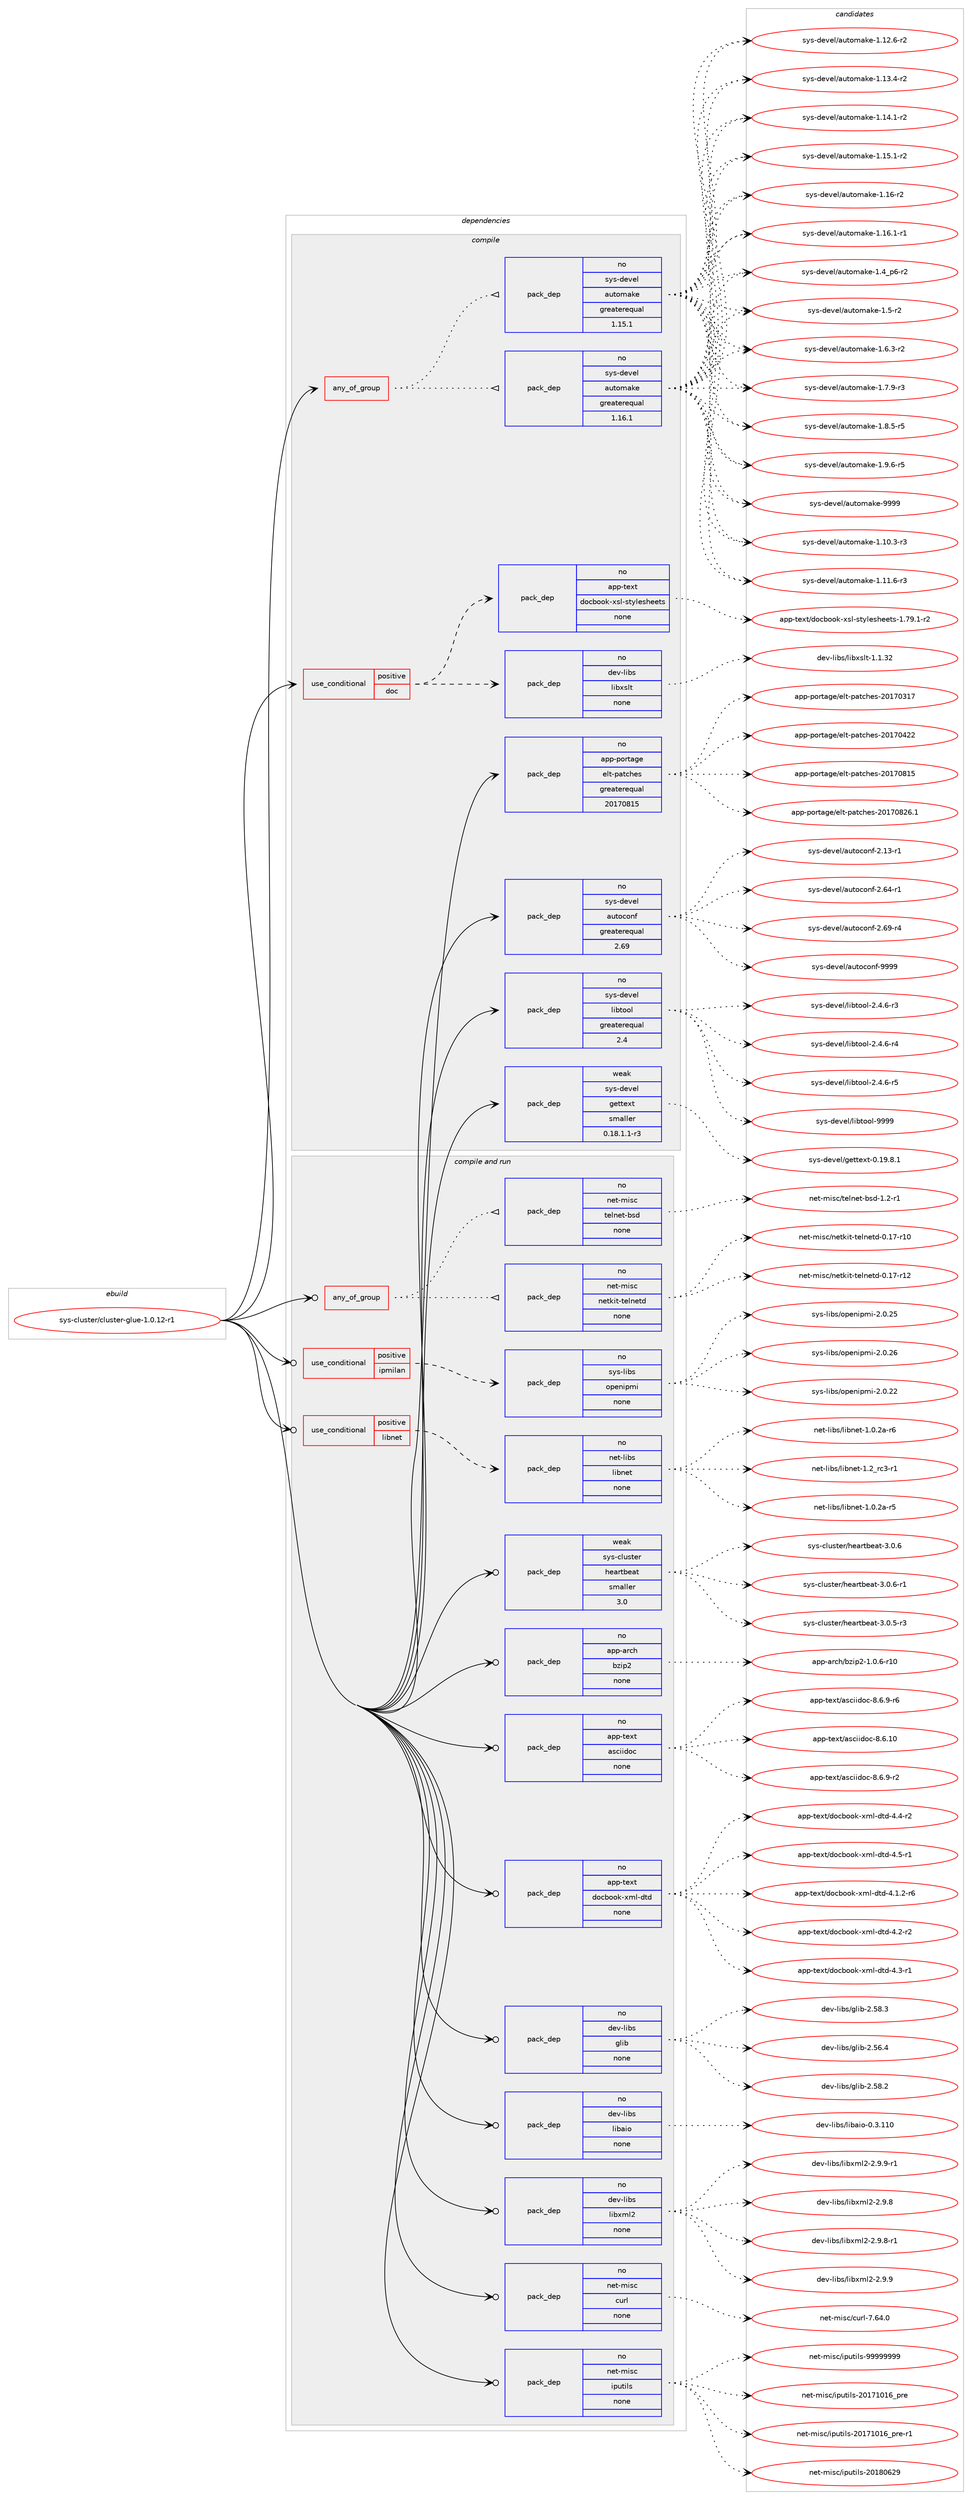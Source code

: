 digraph prolog {

# *************
# Graph options
# *************

newrank=true;
concentrate=true;
compound=true;
graph [rankdir=LR,fontname=Helvetica,fontsize=10,ranksep=1.5];#, ranksep=2.5, nodesep=0.2];
edge  [arrowhead=vee];
node  [fontname=Helvetica,fontsize=10];

# **********
# The ebuild
# **********

subgraph cluster_leftcol {
color=gray;
rank=same;
label=<<i>ebuild</i>>;
id [label="sys-cluster/cluster-glue-1.0.12-r1", color=red, width=4, href="../sys-cluster/cluster-glue-1.0.12-r1.svg"];
}

# ****************
# The dependencies
# ****************

subgraph cluster_midcol {
color=gray;
label=<<i>dependencies</i>>;
subgraph cluster_compile {
fillcolor="#eeeeee";
style=filled;
label=<<i>compile</i>>;
subgraph any27324 {
dependency1721739 [label=<<TABLE BORDER="0" CELLBORDER="1" CELLSPACING="0" CELLPADDING="4"><TR><TD CELLPADDING="10">any_of_group</TD></TR></TABLE>>, shape=none, color=red];subgraph pack1234949 {
dependency1721740 [label=<<TABLE BORDER="0" CELLBORDER="1" CELLSPACING="0" CELLPADDING="4" WIDTH="220"><TR><TD ROWSPAN="6" CELLPADDING="30">pack_dep</TD></TR><TR><TD WIDTH="110">no</TD></TR><TR><TD>sys-devel</TD></TR><TR><TD>automake</TD></TR><TR><TD>greaterequal</TD></TR><TR><TD>1.16.1</TD></TR></TABLE>>, shape=none, color=blue];
}
dependency1721739:e -> dependency1721740:w [weight=20,style="dotted",arrowhead="oinv"];
subgraph pack1234950 {
dependency1721741 [label=<<TABLE BORDER="0" CELLBORDER="1" CELLSPACING="0" CELLPADDING="4" WIDTH="220"><TR><TD ROWSPAN="6" CELLPADDING="30">pack_dep</TD></TR><TR><TD WIDTH="110">no</TD></TR><TR><TD>sys-devel</TD></TR><TR><TD>automake</TD></TR><TR><TD>greaterequal</TD></TR><TR><TD>1.15.1</TD></TR></TABLE>>, shape=none, color=blue];
}
dependency1721739:e -> dependency1721741:w [weight=20,style="dotted",arrowhead="oinv"];
}
id:e -> dependency1721739:w [weight=20,style="solid",arrowhead="vee"];
subgraph cond458578 {
dependency1721742 [label=<<TABLE BORDER="0" CELLBORDER="1" CELLSPACING="0" CELLPADDING="4"><TR><TD ROWSPAN="3" CELLPADDING="10">use_conditional</TD></TR><TR><TD>positive</TD></TR><TR><TD>doc</TD></TR></TABLE>>, shape=none, color=red];
subgraph pack1234951 {
dependency1721743 [label=<<TABLE BORDER="0" CELLBORDER="1" CELLSPACING="0" CELLPADDING="4" WIDTH="220"><TR><TD ROWSPAN="6" CELLPADDING="30">pack_dep</TD></TR><TR><TD WIDTH="110">no</TD></TR><TR><TD>dev-libs</TD></TR><TR><TD>libxslt</TD></TR><TR><TD>none</TD></TR><TR><TD></TD></TR></TABLE>>, shape=none, color=blue];
}
dependency1721742:e -> dependency1721743:w [weight=20,style="dashed",arrowhead="vee"];
subgraph pack1234952 {
dependency1721744 [label=<<TABLE BORDER="0" CELLBORDER="1" CELLSPACING="0" CELLPADDING="4" WIDTH="220"><TR><TD ROWSPAN="6" CELLPADDING="30">pack_dep</TD></TR><TR><TD WIDTH="110">no</TD></TR><TR><TD>app-text</TD></TR><TR><TD>docbook-xsl-stylesheets</TD></TR><TR><TD>none</TD></TR><TR><TD></TD></TR></TABLE>>, shape=none, color=blue];
}
dependency1721742:e -> dependency1721744:w [weight=20,style="dashed",arrowhead="vee"];
}
id:e -> dependency1721742:w [weight=20,style="solid",arrowhead="vee"];
subgraph pack1234953 {
dependency1721745 [label=<<TABLE BORDER="0" CELLBORDER="1" CELLSPACING="0" CELLPADDING="4" WIDTH="220"><TR><TD ROWSPAN="6" CELLPADDING="30">pack_dep</TD></TR><TR><TD WIDTH="110">no</TD></TR><TR><TD>app-portage</TD></TR><TR><TD>elt-patches</TD></TR><TR><TD>greaterequal</TD></TR><TR><TD>20170815</TD></TR></TABLE>>, shape=none, color=blue];
}
id:e -> dependency1721745:w [weight=20,style="solid",arrowhead="vee"];
subgraph pack1234954 {
dependency1721746 [label=<<TABLE BORDER="0" CELLBORDER="1" CELLSPACING="0" CELLPADDING="4" WIDTH="220"><TR><TD ROWSPAN="6" CELLPADDING="30">pack_dep</TD></TR><TR><TD WIDTH="110">no</TD></TR><TR><TD>sys-devel</TD></TR><TR><TD>autoconf</TD></TR><TR><TD>greaterequal</TD></TR><TR><TD>2.69</TD></TR></TABLE>>, shape=none, color=blue];
}
id:e -> dependency1721746:w [weight=20,style="solid",arrowhead="vee"];
subgraph pack1234955 {
dependency1721747 [label=<<TABLE BORDER="0" CELLBORDER="1" CELLSPACING="0" CELLPADDING="4" WIDTH="220"><TR><TD ROWSPAN="6" CELLPADDING="30">pack_dep</TD></TR><TR><TD WIDTH="110">no</TD></TR><TR><TD>sys-devel</TD></TR><TR><TD>libtool</TD></TR><TR><TD>greaterequal</TD></TR><TR><TD>2.4</TD></TR></TABLE>>, shape=none, color=blue];
}
id:e -> dependency1721747:w [weight=20,style="solid",arrowhead="vee"];
subgraph pack1234956 {
dependency1721748 [label=<<TABLE BORDER="0" CELLBORDER="1" CELLSPACING="0" CELLPADDING="4" WIDTH="220"><TR><TD ROWSPAN="6" CELLPADDING="30">pack_dep</TD></TR><TR><TD WIDTH="110">weak</TD></TR><TR><TD>sys-devel</TD></TR><TR><TD>gettext</TD></TR><TR><TD>smaller</TD></TR><TR><TD>0.18.1.1-r3</TD></TR></TABLE>>, shape=none, color=blue];
}
id:e -> dependency1721748:w [weight=20,style="solid",arrowhead="vee"];
}
subgraph cluster_compileandrun {
fillcolor="#eeeeee";
style=filled;
label=<<i>compile and run</i>>;
subgraph any27325 {
dependency1721749 [label=<<TABLE BORDER="0" CELLBORDER="1" CELLSPACING="0" CELLPADDING="4"><TR><TD CELLPADDING="10">any_of_group</TD></TR></TABLE>>, shape=none, color=red];subgraph pack1234957 {
dependency1721750 [label=<<TABLE BORDER="0" CELLBORDER="1" CELLSPACING="0" CELLPADDING="4" WIDTH="220"><TR><TD ROWSPAN="6" CELLPADDING="30">pack_dep</TD></TR><TR><TD WIDTH="110">no</TD></TR><TR><TD>net-misc</TD></TR><TR><TD>netkit-telnetd</TD></TR><TR><TD>none</TD></TR><TR><TD></TD></TR></TABLE>>, shape=none, color=blue];
}
dependency1721749:e -> dependency1721750:w [weight=20,style="dotted",arrowhead="oinv"];
subgraph pack1234958 {
dependency1721751 [label=<<TABLE BORDER="0" CELLBORDER="1" CELLSPACING="0" CELLPADDING="4" WIDTH="220"><TR><TD ROWSPAN="6" CELLPADDING="30">pack_dep</TD></TR><TR><TD WIDTH="110">no</TD></TR><TR><TD>net-misc</TD></TR><TR><TD>telnet-bsd</TD></TR><TR><TD>none</TD></TR><TR><TD></TD></TR></TABLE>>, shape=none, color=blue];
}
dependency1721749:e -> dependency1721751:w [weight=20,style="dotted",arrowhead="oinv"];
}
id:e -> dependency1721749:w [weight=20,style="solid",arrowhead="odotvee"];
subgraph cond458579 {
dependency1721752 [label=<<TABLE BORDER="0" CELLBORDER="1" CELLSPACING="0" CELLPADDING="4"><TR><TD ROWSPAN="3" CELLPADDING="10">use_conditional</TD></TR><TR><TD>positive</TD></TR><TR><TD>ipmilan</TD></TR></TABLE>>, shape=none, color=red];
subgraph pack1234959 {
dependency1721753 [label=<<TABLE BORDER="0" CELLBORDER="1" CELLSPACING="0" CELLPADDING="4" WIDTH="220"><TR><TD ROWSPAN="6" CELLPADDING="30">pack_dep</TD></TR><TR><TD WIDTH="110">no</TD></TR><TR><TD>sys-libs</TD></TR><TR><TD>openipmi</TD></TR><TR><TD>none</TD></TR><TR><TD></TD></TR></TABLE>>, shape=none, color=blue];
}
dependency1721752:e -> dependency1721753:w [weight=20,style="dashed",arrowhead="vee"];
}
id:e -> dependency1721752:w [weight=20,style="solid",arrowhead="odotvee"];
subgraph cond458580 {
dependency1721754 [label=<<TABLE BORDER="0" CELLBORDER="1" CELLSPACING="0" CELLPADDING="4"><TR><TD ROWSPAN="3" CELLPADDING="10">use_conditional</TD></TR><TR><TD>positive</TD></TR><TR><TD>libnet</TD></TR></TABLE>>, shape=none, color=red];
subgraph pack1234960 {
dependency1721755 [label=<<TABLE BORDER="0" CELLBORDER="1" CELLSPACING="0" CELLPADDING="4" WIDTH="220"><TR><TD ROWSPAN="6" CELLPADDING="30">pack_dep</TD></TR><TR><TD WIDTH="110">no</TD></TR><TR><TD>net-libs</TD></TR><TR><TD>libnet</TD></TR><TR><TD>none</TD></TR><TR><TD></TD></TR></TABLE>>, shape=none, color=blue];
}
dependency1721754:e -> dependency1721755:w [weight=20,style="dashed",arrowhead="vee"];
}
id:e -> dependency1721754:w [weight=20,style="solid",arrowhead="odotvee"];
subgraph pack1234961 {
dependency1721756 [label=<<TABLE BORDER="0" CELLBORDER="1" CELLSPACING="0" CELLPADDING="4" WIDTH="220"><TR><TD ROWSPAN="6" CELLPADDING="30">pack_dep</TD></TR><TR><TD WIDTH="110">no</TD></TR><TR><TD>app-arch</TD></TR><TR><TD>bzip2</TD></TR><TR><TD>none</TD></TR><TR><TD></TD></TR></TABLE>>, shape=none, color=blue];
}
id:e -> dependency1721756:w [weight=20,style="solid",arrowhead="odotvee"];
subgraph pack1234962 {
dependency1721757 [label=<<TABLE BORDER="0" CELLBORDER="1" CELLSPACING="0" CELLPADDING="4" WIDTH="220"><TR><TD ROWSPAN="6" CELLPADDING="30">pack_dep</TD></TR><TR><TD WIDTH="110">no</TD></TR><TR><TD>app-text</TD></TR><TR><TD>asciidoc</TD></TR><TR><TD>none</TD></TR><TR><TD></TD></TR></TABLE>>, shape=none, color=blue];
}
id:e -> dependency1721757:w [weight=20,style="solid",arrowhead="odotvee"];
subgraph pack1234963 {
dependency1721758 [label=<<TABLE BORDER="0" CELLBORDER="1" CELLSPACING="0" CELLPADDING="4" WIDTH="220"><TR><TD ROWSPAN="6" CELLPADDING="30">pack_dep</TD></TR><TR><TD WIDTH="110">no</TD></TR><TR><TD>app-text</TD></TR><TR><TD>docbook-xml-dtd</TD></TR><TR><TD>none</TD></TR><TR><TD></TD></TR></TABLE>>, shape=none, color=blue];
}
id:e -> dependency1721758:w [weight=20,style="solid",arrowhead="odotvee"];
subgraph pack1234964 {
dependency1721759 [label=<<TABLE BORDER="0" CELLBORDER="1" CELLSPACING="0" CELLPADDING="4" WIDTH="220"><TR><TD ROWSPAN="6" CELLPADDING="30">pack_dep</TD></TR><TR><TD WIDTH="110">no</TD></TR><TR><TD>dev-libs</TD></TR><TR><TD>glib</TD></TR><TR><TD>none</TD></TR><TR><TD></TD></TR></TABLE>>, shape=none, color=blue];
}
id:e -> dependency1721759:w [weight=20,style="solid",arrowhead="odotvee"];
subgraph pack1234965 {
dependency1721760 [label=<<TABLE BORDER="0" CELLBORDER="1" CELLSPACING="0" CELLPADDING="4" WIDTH="220"><TR><TD ROWSPAN="6" CELLPADDING="30">pack_dep</TD></TR><TR><TD WIDTH="110">no</TD></TR><TR><TD>dev-libs</TD></TR><TR><TD>libaio</TD></TR><TR><TD>none</TD></TR><TR><TD></TD></TR></TABLE>>, shape=none, color=blue];
}
id:e -> dependency1721760:w [weight=20,style="solid",arrowhead="odotvee"];
subgraph pack1234966 {
dependency1721761 [label=<<TABLE BORDER="0" CELLBORDER="1" CELLSPACING="0" CELLPADDING="4" WIDTH="220"><TR><TD ROWSPAN="6" CELLPADDING="30">pack_dep</TD></TR><TR><TD WIDTH="110">no</TD></TR><TR><TD>dev-libs</TD></TR><TR><TD>libxml2</TD></TR><TR><TD>none</TD></TR><TR><TD></TD></TR></TABLE>>, shape=none, color=blue];
}
id:e -> dependency1721761:w [weight=20,style="solid",arrowhead="odotvee"];
subgraph pack1234967 {
dependency1721762 [label=<<TABLE BORDER="0" CELLBORDER="1" CELLSPACING="0" CELLPADDING="4" WIDTH="220"><TR><TD ROWSPAN="6" CELLPADDING="30">pack_dep</TD></TR><TR><TD WIDTH="110">no</TD></TR><TR><TD>net-misc</TD></TR><TR><TD>curl</TD></TR><TR><TD>none</TD></TR><TR><TD></TD></TR></TABLE>>, shape=none, color=blue];
}
id:e -> dependency1721762:w [weight=20,style="solid",arrowhead="odotvee"];
subgraph pack1234968 {
dependency1721763 [label=<<TABLE BORDER="0" CELLBORDER="1" CELLSPACING="0" CELLPADDING="4" WIDTH="220"><TR><TD ROWSPAN="6" CELLPADDING="30">pack_dep</TD></TR><TR><TD WIDTH="110">no</TD></TR><TR><TD>net-misc</TD></TR><TR><TD>iputils</TD></TR><TR><TD>none</TD></TR><TR><TD></TD></TR></TABLE>>, shape=none, color=blue];
}
id:e -> dependency1721763:w [weight=20,style="solid",arrowhead="odotvee"];
subgraph pack1234969 {
dependency1721764 [label=<<TABLE BORDER="0" CELLBORDER="1" CELLSPACING="0" CELLPADDING="4" WIDTH="220"><TR><TD ROWSPAN="6" CELLPADDING="30">pack_dep</TD></TR><TR><TD WIDTH="110">weak</TD></TR><TR><TD>sys-cluster</TD></TR><TR><TD>heartbeat</TD></TR><TR><TD>smaller</TD></TR><TR><TD>3.0</TD></TR></TABLE>>, shape=none, color=blue];
}
id:e -> dependency1721764:w [weight=20,style="solid",arrowhead="odotvee"];
}
subgraph cluster_run {
fillcolor="#eeeeee";
style=filled;
label=<<i>run</i>>;
}
}

# **************
# The candidates
# **************

subgraph cluster_choices {
rank=same;
color=gray;
label=<<i>candidates</i>>;

subgraph choice1234949 {
color=black;
nodesep=1;
choice11512111545100101118101108479711711611110997107101454946494846514511451 [label="sys-devel/automake-1.10.3-r3", color=red, width=4,href="../sys-devel/automake-1.10.3-r3.svg"];
choice11512111545100101118101108479711711611110997107101454946494946544511451 [label="sys-devel/automake-1.11.6-r3", color=red, width=4,href="../sys-devel/automake-1.11.6-r3.svg"];
choice11512111545100101118101108479711711611110997107101454946495046544511450 [label="sys-devel/automake-1.12.6-r2", color=red, width=4,href="../sys-devel/automake-1.12.6-r2.svg"];
choice11512111545100101118101108479711711611110997107101454946495146524511450 [label="sys-devel/automake-1.13.4-r2", color=red, width=4,href="../sys-devel/automake-1.13.4-r2.svg"];
choice11512111545100101118101108479711711611110997107101454946495246494511450 [label="sys-devel/automake-1.14.1-r2", color=red, width=4,href="../sys-devel/automake-1.14.1-r2.svg"];
choice11512111545100101118101108479711711611110997107101454946495346494511450 [label="sys-devel/automake-1.15.1-r2", color=red, width=4,href="../sys-devel/automake-1.15.1-r2.svg"];
choice1151211154510010111810110847971171161111099710710145494649544511450 [label="sys-devel/automake-1.16-r2", color=red, width=4,href="../sys-devel/automake-1.16-r2.svg"];
choice11512111545100101118101108479711711611110997107101454946495446494511449 [label="sys-devel/automake-1.16.1-r1", color=red, width=4,href="../sys-devel/automake-1.16.1-r1.svg"];
choice115121115451001011181011084797117116111109971071014549465295112544511450 [label="sys-devel/automake-1.4_p6-r2", color=red, width=4,href="../sys-devel/automake-1.4_p6-r2.svg"];
choice11512111545100101118101108479711711611110997107101454946534511450 [label="sys-devel/automake-1.5-r2", color=red, width=4,href="../sys-devel/automake-1.5-r2.svg"];
choice115121115451001011181011084797117116111109971071014549465446514511450 [label="sys-devel/automake-1.6.3-r2", color=red, width=4,href="../sys-devel/automake-1.6.3-r2.svg"];
choice115121115451001011181011084797117116111109971071014549465546574511451 [label="sys-devel/automake-1.7.9-r3", color=red, width=4,href="../sys-devel/automake-1.7.9-r3.svg"];
choice115121115451001011181011084797117116111109971071014549465646534511453 [label="sys-devel/automake-1.8.5-r5", color=red, width=4,href="../sys-devel/automake-1.8.5-r5.svg"];
choice115121115451001011181011084797117116111109971071014549465746544511453 [label="sys-devel/automake-1.9.6-r5", color=red, width=4,href="../sys-devel/automake-1.9.6-r5.svg"];
choice115121115451001011181011084797117116111109971071014557575757 [label="sys-devel/automake-9999", color=red, width=4,href="../sys-devel/automake-9999.svg"];
dependency1721740:e -> choice11512111545100101118101108479711711611110997107101454946494846514511451:w [style=dotted,weight="100"];
dependency1721740:e -> choice11512111545100101118101108479711711611110997107101454946494946544511451:w [style=dotted,weight="100"];
dependency1721740:e -> choice11512111545100101118101108479711711611110997107101454946495046544511450:w [style=dotted,weight="100"];
dependency1721740:e -> choice11512111545100101118101108479711711611110997107101454946495146524511450:w [style=dotted,weight="100"];
dependency1721740:e -> choice11512111545100101118101108479711711611110997107101454946495246494511450:w [style=dotted,weight="100"];
dependency1721740:e -> choice11512111545100101118101108479711711611110997107101454946495346494511450:w [style=dotted,weight="100"];
dependency1721740:e -> choice1151211154510010111810110847971171161111099710710145494649544511450:w [style=dotted,weight="100"];
dependency1721740:e -> choice11512111545100101118101108479711711611110997107101454946495446494511449:w [style=dotted,weight="100"];
dependency1721740:e -> choice115121115451001011181011084797117116111109971071014549465295112544511450:w [style=dotted,weight="100"];
dependency1721740:e -> choice11512111545100101118101108479711711611110997107101454946534511450:w [style=dotted,weight="100"];
dependency1721740:e -> choice115121115451001011181011084797117116111109971071014549465446514511450:w [style=dotted,weight="100"];
dependency1721740:e -> choice115121115451001011181011084797117116111109971071014549465546574511451:w [style=dotted,weight="100"];
dependency1721740:e -> choice115121115451001011181011084797117116111109971071014549465646534511453:w [style=dotted,weight="100"];
dependency1721740:e -> choice115121115451001011181011084797117116111109971071014549465746544511453:w [style=dotted,weight="100"];
dependency1721740:e -> choice115121115451001011181011084797117116111109971071014557575757:w [style=dotted,weight="100"];
}
subgraph choice1234950 {
color=black;
nodesep=1;
choice11512111545100101118101108479711711611110997107101454946494846514511451 [label="sys-devel/automake-1.10.3-r3", color=red, width=4,href="../sys-devel/automake-1.10.3-r3.svg"];
choice11512111545100101118101108479711711611110997107101454946494946544511451 [label="sys-devel/automake-1.11.6-r3", color=red, width=4,href="../sys-devel/automake-1.11.6-r3.svg"];
choice11512111545100101118101108479711711611110997107101454946495046544511450 [label="sys-devel/automake-1.12.6-r2", color=red, width=4,href="../sys-devel/automake-1.12.6-r2.svg"];
choice11512111545100101118101108479711711611110997107101454946495146524511450 [label="sys-devel/automake-1.13.4-r2", color=red, width=4,href="../sys-devel/automake-1.13.4-r2.svg"];
choice11512111545100101118101108479711711611110997107101454946495246494511450 [label="sys-devel/automake-1.14.1-r2", color=red, width=4,href="../sys-devel/automake-1.14.1-r2.svg"];
choice11512111545100101118101108479711711611110997107101454946495346494511450 [label="sys-devel/automake-1.15.1-r2", color=red, width=4,href="../sys-devel/automake-1.15.1-r2.svg"];
choice1151211154510010111810110847971171161111099710710145494649544511450 [label="sys-devel/automake-1.16-r2", color=red, width=4,href="../sys-devel/automake-1.16-r2.svg"];
choice11512111545100101118101108479711711611110997107101454946495446494511449 [label="sys-devel/automake-1.16.1-r1", color=red, width=4,href="../sys-devel/automake-1.16.1-r1.svg"];
choice115121115451001011181011084797117116111109971071014549465295112544511450 [label="sys-devel/automake-1.4_p6-r2", color=red, width=4,href="../sys-devel/automake-1.4_p6-r2.svg"];
choice11512111545100101118101108479711711611110997107101454946534511450 [label="sys-devel/automake-1.5-r2", color=red, width=4,href="../sys-devel/automake-1.5-r2.svg"];
choice115121115451001011181011084797117116111109971071014549465446514511450 [label="sys-devel/automake-1.6.3-r2", color=red, width=4,href="../sys-devel/automake-1.6.3-r2.svg"];
choice115121115451001011181011084797117116111109971071014549465546574511451 [label="sys-devel/automake-1.7.9-r3", color=red, width=4,href="../sys-devel/automake-1.7.9-r3.svg"];
choice115121115451001011181011084797117116111109971071014549465646534511453 [label="sys-devel/automake-1.8.5-r5", color=red, width=4,href="../sys-devel/automake-1.8.5-r5.svg"];
choice115121115451001011181011084797117116111109971071014549465746544511453 [label="sys-devel/automake-1.9.6-r5", color=red, width=4,href="../sys-devel/automake-1.9.6-r5.svg"];
choice115121115451001011181011084797117116111109971071014557575757 [label="sys-devel/automake-9999", color=red, width=4,href="../sys-devel/automake-9999.svg"];
dependency1721741:e -> choice11512111545100101118101108479711711611110997107101454946494846514511451:w [style=dotted,weight="100"];
dependency1721741:e -> choice11512111545100101118101108479711711611110997107101454946494946544511451:w [style=dotted,weight="100"];
dependency1721741:e -> choice11512111545100101118101108479711711611110997107101454946495046544511450:w [style=dotted,weight="100"];
dependency1721741:e -> choice11512111545100101118101108479711711611110997107101454946495146524511450:w [style=dotted,weight="100"];
dependency1721741:e -> choice11512111545100101118101108479711711611110997107101454946495246494511450:w [style=dotted,weight="100"];
dependency1721741:e -> choice11512111545100101118101108479711711611110997107101454946495346494511450:w [style=dotted,weight="100"];
dependency1721741:e -> choice1151211154510010111810110847971171161111099710710145494649544511450:w [style=dotted,weight="100"];
dependency1721741:e -> choice11512111545100101118101108479711711611110997107101454946495446494511449:w [style=dotted,weight="100"];
dependency1721741:e -> choice115121115451001011181011084797117116111109971071014549465295112544511450:w [style=dotted,weight="100"];
dependency1721741:e -> choice11512111545100101118101108479711711611110997107101454946534511450:w [style=dotted,weight="100"];
dependency1721741:e -> choice115121115451001011181011084797117116111109971071014549465446514511450:w [style=dotted,weight="100"];
dependency1721741:e -> choice115121115451001011181011084797117116111109971071014549465546574511451:w [style=dotted,weight="100"];
dependency1721741:e -> choice115121115451001011181011084797117116111109971071014549465646534511453:w [style=dotted,weight="100"];
dependency1721741:e -> choice115121115451001011181011084797117116111109971071014549465746544511453:w [style=dotted,weight="100"];
dependency1721741:e -> choice115121115451001011181011084797117116111109971071014557575757:w [style=dotted,weight="100"];
}
subgraph choice1234951 {
color=black;
nodesep=1;
choice1001011184510810598115471081059812011510811645494649465150 [label="dev-libs/libxslt-1.1.32", color=red, width=4,href="../dev-libs/libxslt-1.1.32.svg"];
dependency1721743:e -> choice1001011184510810598115471081059812011510811645494649465150:w [style=dotted,weight="100"];
}
subgraph choice1234952 {
color=black;
nodesep=1;
choice97112112451161011201164710011199981111111074512011510845115116121108101115104101101116115454946555746494511450 [label="app-text/docbook-xsl-stylesheets-1.79.1-r2", color=red, width=4,href="../app-text/docbook-xsl-stylesheets-1.79.1-r2.svg"];
dependency1721744:e -> choice97112112451161011201164710011199981111111074512011510845115116121108101115104101101116115454946555746494511450:w [style=dotted,weight="100"];
}
subgraph choice1234953 {
color=black;
nodesep=1;
choice97112112451121111141169710310147101108116451129711699104101115455048495548514955 [label="app-portage/elt-patches-20170317", color=red, width=4,href="../app-portage/elt-patches-20170317.svg"];
choice97112112451121111141169710310147101108116451129711699104101115455048495548525050 [label="app-portage/elt-patches-20170422", color=red, width=4,href="../app-portage/elt-patches-20170422.svg"];
choice97112112451121111141169710310147101108116451129711699104101115455048495548564953 [label="app-portage/elt-patches-20170815", color=red, width=4,href="../app-portage/elt-patches-20170815.svg"];
choice971121124511211111411697103101471011081164511297116991041011154550484955485650544649 [label="app-portage/elt-patches-20170826.1", color=red, width=4,href="../app-portage/elt-patches-20170826.1.svg"];
dependency1721745:e -> choice97112112451121111141169710310147101108116451129711699104101115455048495548514955:w [style=dotted,weight="100"];
dependency1721745:e -> choice97112112451121111141169710310147101108116451129711699104101115455048495548525050:w [style=dotted,weight="100"];
dependency1721745:e -> choice97112112451121111141169710310147101108116451129711699104101115455048495548564953:w [style=dotted,weight="100"];
dependency1721745:e -> choice971121124511211111411697103101471011081164511297116991041011154550484955485650544649:w [style=dotted,weight="100"];
}
subgraph choice1234954 {
color=black;
nodesep=1;
choice1151211154510010111810110847971171161119911111010245504649514511449 [label="sys-devel/autoconf-2.13-r1", color=red, width=4,href="../sys-devel/autoconf-2.13-r1.svg"];
choice1151211154510010111810110847971171161119911111010245504654524511449 [label="sys-devel/autoconf-2.64-r1", color=red, width=4,href="../sys-devel/autoconf-2.64-r1.svg"];
choice1151211154510010111810110847971171161119911111010245504654574511452 [label="sys-devel/autoconf-2.69-r4", color=red, width=4,href="../sys-devel/autoconf-2.69-r4.svg"];
choice115121115451001011181011084797117116111991111101024557575757 [label="sys-devel/autoconf-9999", color=red, width=4,href="../sys-devel/autoconf-9999.svg"];
dependency1721746:e -> choice1151211154510010111810110847971171161119911111010245504649514511449:w [style=dotted,weight="100"];
dependency1721746:e -> choice1151211154510010111810110847971171161119911111010245504654524511449:w [style=dotted,weight="100"];
dependency1721746:e -> choice1151211154510010111810110847971171161119911111010245504654574511452:w [style=dotted,weight="100"];
dependency1721746:e -> choice115121115451001011181011084797117116111991111101024557575757:w [style=dotted,weight="100"];
}
subgraph choice1234955 {
color=black;
nodesep=1;
choice1151211154510010111810110847108105981161111111084550465246544511451 [label="sys-devel/libtool-2.4.6-r3", color=red, width=4,href="../sys-devel/libtool-2.4.6-r3.svg"];
choice1151211154510010111810110847108105981161111111084550465246544511452 [label="sys-devel/libtool-2.4.6-r4", color=red, width=4,href="../sys-devel/libtool-2.4.6-r4.svg"];
choice1151211154510010111810110847108105981161111111084550465246544511453 [label="sys-devel/libtool-2.4.6-r5", color=red, width=4,href="../sys-devel/libtool-2.4.6-r5.svg"];
choice1151211154510010111810110847108105981161111111084557575757 [label="sys-devel/libtool-9999", color=red, width=4,href="../sys-devel/libtool-9999.svg"];
dependency1721747:e -> choice1151211154510010111810110847108105981161111111084550465246544511451:w [style=dotted,weight="100"];
dependency1721747:e -> choice1151211154510010111810110847108105981161111111084550465246544511452:w [style=dotted,weight="100"];
dependency1721747:e -> choice1151211154510010111810110847108105981161111111084550465246544511453:w [style=dotted,weight="100"];
dependency1721747:e -> choice1151211154510010111810110847108105981161111111084557575757:w [style=dotted,weight="100"];
}
subgraph choice1234956 {
color=black;
nodesep=1;
choice1151211154510010111810110847103101116116101120116454846495746564649 [label="sys-devel/gettext-0.19.8.1", color=red, width=4,href="../sys-devel/gettext-0.19.8.1.svg"];
dependency1721748:e -> choice1151211154510010111810110847103101116116101120116454846495746564649:w [style=dotted,weight="100"];
}
subgraph choice1234957 {
color=black;
nodesep=1;
choice110101116451091051159947110101116107105116451161011081101011161004548464955451144948 [label="net-misc/netkit-telnetd-0.17-r10", color=red, width=4,href="../net-misc/netkit-telnetd-0.17-r10.svg"];
choice110101116451091051159947110101116107105116451161011081101011161004548464955451144950 [label="net-misc/netkit-telnetd-0.17-r12", color=red, width=4,href="../net-misc/netkit-telnetd-0.17-r12.svg"];
dependency1721750:e -> choice110101116451091051159947110101116107105116451161011081101011161004548464955451144948:w [style=dotted,weight="100"];
dependency1721750:e -> choice110101116451091051159947110101116107105116451161011081101011161004548464955451144950:w [style=dotted,weight="100"];
}
subgraph choice1234958 {
color=black;
nodesep=1;
choice1101011164510910511599471161011081101011164598115100454946504511449 [label="net-misc/telnet-bsd-1.2-r1", color=red, width=4,href="../net-misc/telnet-bsd-1.2-r1.svg"];
dependency1721751:e -> choice1101011164510910511599471161011081101011164598115100454946504511449:w [style=dotted,weight="100"];
}
subgraph choice1234959 {
color=black;
nodesep=1;
choice11512111545108105981154711111210111010511210910545504648465050 [label="sys-libs/openipmi-2.0.22", color=red, width=4,href="../sys-libs/openipmi-2.0.22.svg"];
choice11512111545108105981154711111210111010511210910545504648465053 [label="sys-libs/openipmi-2.0.25", color=red, width=4,href="../sys-libs/openipmi-2.0.25.svg"];
choice11512111545108105981154711111210111010511210910545504648465054 [label="sys-libs/openipmi-2.0.26", color=red, width=4,href="../sys-libs/openipmi-2.0.26.svg"];
dependency1721753:e -> choice11512111545108105981154711111210111010511210910545504648465050:w [style=dotted,weight="100"];
dependency1721753:e -> choice11512111545108105981154711111210111010511210910545504648465053:w [style=dotted,weight="100"];
dependency1721753:e -> choice11512111545108105981154711111210111010511210910545504648465054:w [style=dotted,weight="100"];
}
subgraph choice1234960 {
color=black;
nodesep=1;
choice11010111645108105981154710810598110101116454946484650974511453 [label="net-libs/libnet-1.0.2a-r5", color=red, width=4,href="../net-libs/libnet-1.0.2a-r5.svg"];
choice11010111645108105981154710810598110101116454946484650974511454 [label="net-libs/libnet-1.0.2a-r6", color=red, width=4,href="../net-libs/libnet-1.0.2a-r6.svg"];
choice11010111645108105981154710810598110101116454946509511499514511449 [label="net-libs/libnet-1.2_rc3-r1", color=red, width=4,href="../net-libs/libnet-1.2_rc3-r1.svg"];
dependency1721755:e -> choice11010111645108105981154710810598110101116454946484650974511453:w [style=dotted,weight="100"];
dependency1721755:e -> choice11010111645108105981154710810598110101116454946484650974511454:w [style=dotted,weight="100"];
dependency1721755:e -> choice11010111645108105981154710810598110101116454946509511499514511449:w [style=dotted,weight="100"];
}
subgraph choice1234961 {
color=black;
nodesep=1;
choice97112112459711499104479812210511250454946484654451144948 [label="app-arch/bzip2-1.0.6-r10", color=red, width=4,href="../app-arch/bzip2-1.0.6-r10.svg"];
dependency1721756:e -> choice97112112459711499104479812210511250454946484654451144948:w [style=dotted,weight="100"];
}
subgraph choice1234962 {
color=black;
nodesep=1;
choice97112112451161011201164797115991051051001119945564654464948 [label="app-text/asciidoc-8.6.10", color=red, width=4,href="../app-text/asciidoc-8.6.10.svg"];
choice9711211245116101120116479711599105105100111994556465446574511450 [label="app-text/asciidoc-8.6.9-r2", color=red, width=4,href="../app-text/asciidoc-8.6.9-r2.svg"];
choice9711211245116101120116479711599105105100111994556465446574511454 [label="app-text/asciidoc-8.6.9-r6", color=red, width=4,href="../app-text/asciidoc-8.6.9-r6.svg"];
dependency1721757:e -> choice97112112451161011201164797115991051051001119945564654464948:w [style=dotted,weight="100"];
dependency1721757:e -> choice9711211245116101120116479711599105105100111994556465446574511450:w [style=dotted,weight="100"];
dependency1721757:e -> choice9711211245116101120116479711599105105100111994556465446574511454:w [style=dotted,weight="100"];
}
subgraph choice1234963 {
color=black;
nodesep=1;
choice971121124511610112011647100111999811111110745120109108451001161004552464946504511454 [label="app-text/docbook-xml-dtd-4.1.2-r6", color=red, width=4,href="../app-text/docbook-xml-dtd-4.1.2-r6.svg"];
choice97112112451161011201164710011199981111111074512010910845100116100455246504511450 [label="app-text/docbook-xml-dtd-4.2-r2", color=red, width=4,href="../app-text/docbook-xml-dtd-4.2-r2.svg"];
choice97112112451161011201164710011199981111111074512010910845100116100455246514511449 [label="app-text/docbook-xml-dtd-4.3-r1", color=red, width=4,href="../app-text/docbook-xml-dtd-4.3-r1.svg"];
choice97112112451161011201164710011199981111111074512010910845100116100455246524511450 [label="app-text/docbook-xml-dtd-4.4-r2", color=red, width=4,href="../app-text/docbook-xml-dtd-4.4-r2.svg"];
choice97112112451161011201164710011199981111111074512010910845100116100455246534511449 [label="app-text/docbook-xml-dtd-4.5-r1", color=red, width=4,href="../app-text/docbook-xml-dtd-4.5-r1.svg"];
dependency1721758:e -> choice971121124511610112011647100111999811111110745120109108451001161004552464946504511454:w [style=dotted,weight="100"];
dependency1721758:e -> choice97112112451161011201164710011199981111111074512010910845100116100455246504511450:w [style=dotted,weight="100"];
dependency1721758:e -> choice97112112451161011201164710011199981111111074512010910845100116100455246514511449:w [style=dotted,weight="100"];
dependency1721758:e -> choice97112112451161011201164710011199981111111074512010910845100116100455246524511450:w [style=dotted,weight="100"];
dependency1721758:e -> choice97112112451161011201164710011199981111111074512010910845100116100455246534511449:w [style=dotted,weight="100"];
}
subgraph choice1234964 {
color=black;
nodesep=1;
choice1001011184510810598115471031081059845504653544652 [label="dev-libs/glib-2.56.4", color=red, width=4,href="../dev-libs/glib-2.56.4.svg"];
choice1001011184510810598115471031081059845504653564650 [label="dev-libs/glib-2.58.2", color=red, width=4,href="../dev-libs/glib-2.58.2.svg"];
choice1001011184510810598115471031081059845504653564651 [label="dev-libs/glib-2.58.3", color=red, width=4,href="../dev-libs/glib-2.58.3.svg"];
dependency1721759:e -> choice1001011184510810598115471031081059845504653544652:w [style=dotted,weight="100"];
dependency1721759:e -> choice1001011184510810598115471031081059845504653564650:w [style=dotted,weight="100"];
dependency1721759:e -> choice1001011184510810598115471031081059845504653564651:w [style=dotted,weight="100"];
}
subgraph choice1234965 {
color=black;
nodesep=1;
choice10010111845108105981154710810598971051114548465146494948 [label="dev-libs/libaio-0.3.110", color=red, width=4,href="../dev-libs/libaio-0.3.110.svg"];
dependency1721760:e -> choice10010111845108105981154710810598971051114548465146494948:w [style=dotted,weight="100"];
}
subgraph choice1234966 {
color=black;
nodesep=1;
choice1001011184510810598115471081059812010910850455046574656 [label="dev-libs/libxml2-2.9.8", color=red, width=4,href="../dev-libs/libxml2-2.9.8.svg"];
choice10010111845108105981154710810598120109108504550465746564511449 [label="dev-libs/libxml2-2.9.8-r1", color=red, width=4,href="../dev-libs/libxml2-2.9.8-r1.svg"];
choice1001011184510810598115471081059812010910850455046574657 [label="dev-libs/libxml2-2.9.9", color=red, width=4,href="../dev-libs/libxml2-2.9.9.svg"];
choice10010111845108105981154710810598120109108504550465746574511449 [label="dev-libs/libxml2-2.9.9-r1", color=red, width=4,href="../dev-libs/libxml2-2.9.9-r1.svg"];
dependency1721761:e -> choice1001011184510810598115471081059812010910850455046574656:w [style=dotted,weight="100"];
dependency1721761:e -> choice10010111845108105981154710810598120109108504550465746564511449:w [style=dotted,weight="100"];
dependency1721761:e -> choice1001011184510810598115471081059812010910850455046574657:w [style=dotted,weight="100"];
dependency1721761:e -> choice10010111845108105981154710810598120109108504550465746574511449:w [style=dotted,weight="100"];
}
subgraph choice1234967 {
color=black;
nodesep=1;
choice1101011164510910511599479911711410845554654524648 [label="net-misc/curl-7.64.0", color=red, width=4,href="../net-misc/curl-7.64.0.svg"];
dependency1721762:e -> choice1101011164510910511599479911711410845554654524648:w [style=dotted,weight="100"];
}
subgraph choice1234968 {
color=black;
nodesep=1;
choice11010111645109105115994710511211711610510811545504849554948495495112114101 [label="net-misc/iputils-20171016_pre", color=red, width=4,href="../net-misc/iputils-20171016_pre.svg"];
choice110101116451091051159947105112117116105108115455048495549484954951121141014511449 [label="net-misc/iputils-20171016_pre-r1", color=red, width=4,href="../net-misc/iputils-20171016_pre-r1.svg"];
choice110101116451091051159947105112117116105108115455048495648545057 [label="net-misc/iputils-20180629", color=red, width=4,href="../net-misc/iputils-20180629.svg"];
choice110101116451091051159947105112117116105108115455757575757575757 [label="net-misc/iputils-99999999", color=red, width=4,href="../net-misc/iputils-99999999.svg"];
dependency1721763:e -> choice11010111645109105115994710511211711610510811545504849554948495495112114101:w [style=dotted,weight="100"];
dependency1721763:e -> choice110101116451091051159947105112117116105108115455048495549484954951121141014511449:w [style=dotted,weight="100"];
dependency1721763:e -> choice110101116451091051159947105112117116105108115455048495648545057:w [style=dotted,weight="100"];
dependency1721763:e -> choice110101116451091051159947105112117116105108115455757575757575757:w [style=dotted,weight="100"];
}
subgraph choice1234969 {
color=black;
nodesep=1;
choice1151211154599108117115116101114471041019711411698101971164551464846534511451 [label="sys-cluster/heartbeat-3.0.5-r3", color=red, width=4,href="../sys-cluster/heartbeat-3.0.5-r3.svg"];
choice115121115459910811711511610111447104101971141169810197116455146484654 [label="sys-cluster/heartbeat-3.0.6", color=red, width=4,href="../sys-cluster/heartbeat-3.0.6.svg"];
choice1151211154599108117115116101114471041019711411698101971164551464846544511449 [label="sys-cluster/heartbeat-3.0.6-r1", color=red, width=4,href="../sys-cluster/heartbeat-3.0.6-r1.svg"];
dependency1721764:e -> choice1151211154599108117115116101114471041019711411698101971164551464846534511451:w [style=dotted,weight="100"];
dependency1721764:e -> choice115121115459910811711511610111447104101971141169810197116455146484654:w [style=dotted,weight="100"];
dependency1721764:e -> choice1151211154599108117115116101114471041019711411698101971164551464846544511449:w [style=dotted,weight="100"];
}
}

}
